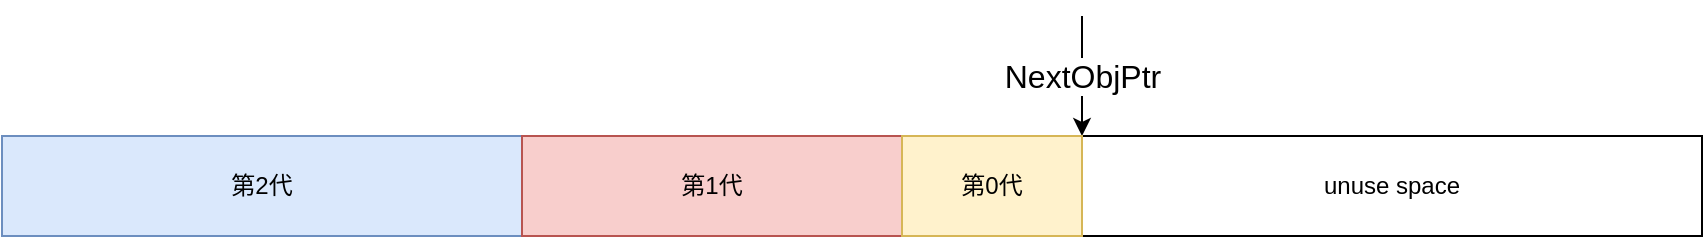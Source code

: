 <mxfile version="22.1.20" type="device">
  <diagram name="Page-1" id="rc0uClVn3gRNKsO3K7OQ">
    <mxGraphModel dx="1434" dy="746" grid="1" gridSize="10" guides="1" tooltips="1" connect="1" arrows="1" fold="1" page="1" pageScale="1" pageWidth="850" pageHeight="1100" math="0" shadow="0">
      <root>
        <mxCell id="0" />
        <mxCell id="1" parent="0" />
        <mxCell id="KmxPRvAj4UWwm7iY_j5c-24" value="第2代" style="rounded=0;whiteSpace=wrap;html=1;fillColor=#dae8fc;strokeColor=#6c8ebf;" parent="1" vertex="1">
          <mxGeometry y="300" width="260" height="50" as="geometry" />
        </mxCell>
        <mxCell id="KmxPRvAj4UWwm7iY_j5c-28" value="第1代" style="rounded=0;whiteSpace=wrap;html=1;fillColor=#f8cecc;strokeColor=#b85450;" parent="1" vertex="1">
          <mxGeometry x="260" y="300" width="190" height="50" as="geometry" />
        </mxCell>
        <mxCell id="KmxPRvAj4UWwm7iY_j5c-29" value="unuse space" style="rounded=0;whiteSpace=wrap;html=1;" parent="1" vertex="1">
          <mxGeometry x="540" y="300" width="310" height="50" as="geometry" />
        </mxCell>
        <mxCell id="KmxPRvAj4UWwm7iY_j5c-32" value="&lt;font style=&quot;font-size: 16px;&quot;&gt;NextObjPtr&lt;/font&gt;" style="endArrow=classic;html=1;rounded=0;" parent="1" edge="1">
          <mxGeometry width="50" height="50" relative="1" as="geometry">
            <mxPoint x="540" y="240" as="sourcePoint" />
            <mxPoint x="540" y="300" as="targetPoint" />
          </mxGeometry>
        </mxCell>
        <mxCell id="5kZal4q6GeKFS_r1_94x-1" value="第0代" style="rounded=0;whiteSpace=wrap;html=1;fillColor=#fff2cc;strokeColor=#d6b656;" parent="1" vertex="1">
          <mxGeometry x="450" y="300" width="90" height="50" as="geometry" />
        </mxCell>
      </root>
    </mxGraphModel>
  </diagram>
</mxfile>
